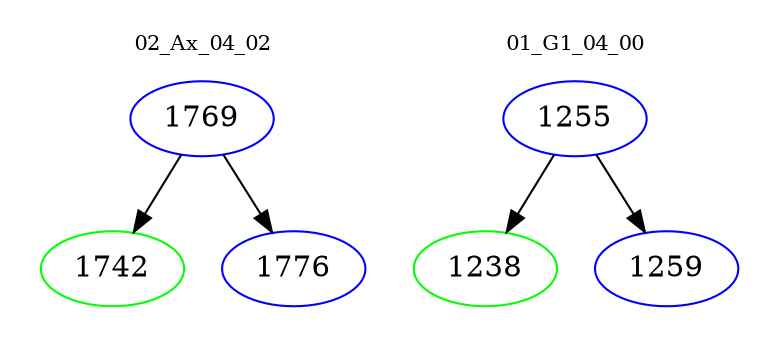 digraph{
subgraph cluster_0 {
color = white
label = "02_Ax_04_02";
fontsize=10;
T0_1769 [label="1769", color="blue"]
T0_1769 -> T0_1742 [color="black"]
T0_1742 [label="1742", color="green"]
T0_1769 -> T0_1776 [color="black"]
T0_1776 [label="1776", color="blue"]
}
subgraph cluster_1 {
color = white
label = "01_G1_04_00";
fontsize=10;
T1_1255 [label="1255", color="blue"]
T1_1255 -> T1_1238 [color="black"]
T1_1238 [label="1238", color="green"]
T1_1255 -> T1_1259 [color="black"]
T1_1259 [label="1259", color="blue"]
}
}
